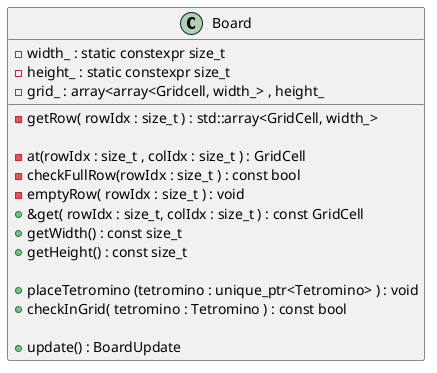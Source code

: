 @startuml (id=Board)

class Board {
    - width_ : static constexpr size_t
    - height_ : static constexpr size_t
    - grid_ : array<array<Gridcell, width_> , height_

    - getRow( rowIdx : size_t ) : std::array<GridCell, width_>

    - at(rowIdx : size_t , colIdx : size_t ) : GridCell 
    - checkFullRow(rowIdx : size_t ) : const bool
    - emptyRow( rowIdx : size_t ) : void
    
    '- checkFullCol( colIdx : size_t ) : const bool
    '- emptyCol( colIdx : size_t  ) : void
    '- gravity() : void

    + &get( rowIdx : size_t, colIdx : size_t ) : const GridCell
    + getWidth() : const size_t
    + getHeight() : const size_t 

    + placeTetromino (tetromino : unique_ptr<Tetromino> ) : void
    + checkInGrid( tetromino : Tetromino ) : const bool

    + update() : BoardUpdate
}